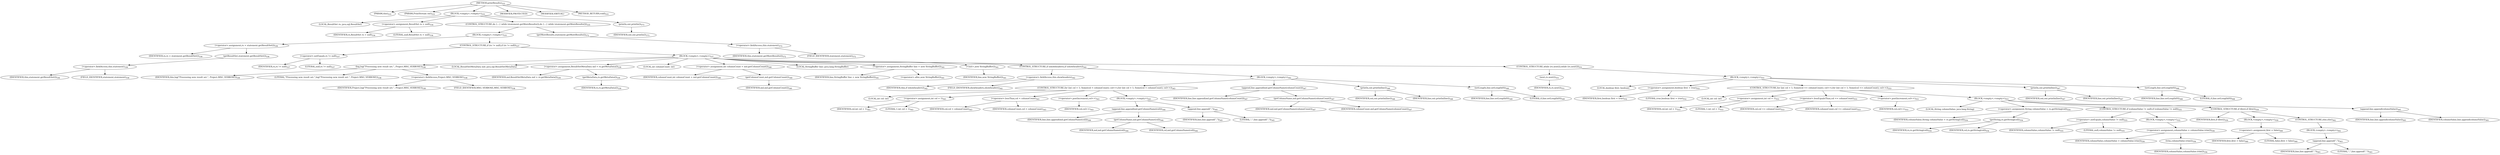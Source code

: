 digraph "printResults" {  
"1278" [label = <(METHOD,printResults)<SUB>533</SUB>> ]
"73" [label = <(PARAM,this)<SUB>533</SUB>> ]
"1279" [label = <(PARAM,PrintStream out)<SUB>533</SUB>> ]
"1280" [label = <(BLOCK,&lt;empty&gt;,&lt;empty&gt;)<SUB>533</SUB>> ]
"1281" [label = <(LOCAL,ResultSet rs: java.sql.ResultSet)> ]
"1282" [label = <(&lt;operator&gt;.assignment,ResultSet rs = null)<SUB>534</SUB>> ]
"1283" [label = <(IDENTIFIER,rs,ResultSet rs = null)<SUB>534</SUB>> ]
"1284" [label = <(LITERAL,null,ResultSet rs = null)<SUB>534</SUB>> ]
"1285" [label = <(CONTROL_STRUCTURE,do {...} while (statement.getMoreResults()),do {...} while (statement.getMoreResults()))<SUB>535</SUB>> ]
"1286" [label = <(BLOCK,&lt;empty&gt;,&lt;empty&gt;)<SUB>535</SUB>> ]
"1287" [label = <(&lt;operator&gt;.assignment,rs = statement.getResultSet())<SUB>536</SUB>> ]
"1288" [label = <(IDENTIFIER,rs,rs = statement.getResultSet())<SUB>536</SUB>> ]
"1289" [label = <(getResultSet,statement.getResultSet())<SUB>536</SUB>> ]
"1290" [label = <(&lt;operator&gt;.fieldAccess,this.statement)<SUB>536</SUB>> ]
"1291" [label = <(IDENTIFIER,this,statement.getResultSet())<SUB>536</SUB>> ]
"1292" [label = <(FIELD_IDENTIFIER,statement,statement)<SUB>536</SUB>> ]
"1293" [label = <(CONTROL_STRUCTURE,if (rs != null),if (rs != null))<SUB>537</SUB>> ]
"1294" [label = <(&lt;operator&gt;.notEquals,rs != null)<SUB>537</SUB>> ]
"1295" [label = <(IDENTIFIER,rs,rs != null)<SUB>537</SUB>> ]
"1296" [label = <(LITERAL,null,rs != null)<SUB>537</SUB>> ]
"1297" [label = <(BLOCK,&lt;empty&gt;,&lt;empty&gt;)<SUB>537</SUB>> ]
"1298" [label = <(log,log(&quot;Processing new result set.&quot;, Project.MSG_VERBOSE))<SUB>538</SUB>> ]
"72" [label = <(IDENTIFIER,this,log(&quot;Processing new result set.&quot;, Project.MSG_VERBOSE))<SUB>538</SUB>> ]
"1299" [label = <(LITERAL,&quot;Processing new result set.&quot;,log(&quot;Processing new result set.&quot;, Project.MSG_VERBOSE))<SUB>538</SUB>> ]
"1300" [label = <(&lt;operator&gt;.fieldAccess,Project.MSG_VERBOSE)<SUB>538</SUB>> ]
"1301" [label = <(IDENTIFIER,Project,log(&quot;Processing new result set.&quot;, Project.MSG_VERBOSE))<SUB>538</SUB>> ]
"1302" [label = <(FIELD_IDENTIFIER,MSG_VERBOSE,MSG_VERBOSE)<SUB>538</SUB>> ]
"1303" [label = <(LOCAL,ResultSetMetaData md: java.sql.ResultSetMetaData)> ]
"1304" [label = <(&lt;operator&gt;.assignment,ResultSetMetaData md = rs.getMetaData())<SUB>539</SUB>> ]
"1305" [label = <(IDENTIFIER,md,ResultSetMetaData md = rs.getMetaData())<SUB>539</SUB>> ]
"1306" [label = <(getMetaData,rs.getMetaData())<SUB>539</SUB>> ]
"1307" [label = <(IDENTIFIER,rs,rs.getMetaData())<SUB>539</SUB>> ]
"1308" [label = <(LOCAL,int columnCount: int)> ]
"1309" [label = <(&lt;operator&gt;.assignment,int columnCount = md.getColumnCount())<SUB>540</SUB>> ]
"1310" [label = <(IDENTIFIER,columnCount,int columnCount = md.getColumnCount())<SUB>540</SUB>> ]
"1311" [label = <(getColumnCount,md.getColumnCount())<SUB>540</SUB>> ]
"1312" [label = <(IDENTIFIER,md,md.getColumnCount())<SUB>540</SUB>> ]
"75" [label = <(LOCAL,StringBuffer line: java.lang.StringBuffer)> ]
"1313" [label = <(&lt;operator&gt;.assignment,StringBuffer line = new StringBuffer())<SUB>541</SUB>> ]
"1314" [label = <(IDENTIFIER,line,StringBuffer line = new StringBuffer())<SUB>541</SUB>> ]
"1315" [label = <(&lt;operator&gt;.alloc,new StringBuffer())<SUB>541</SUB>> ]
"1316" [label = <(&lt;init&gt;,new StringBuffer())<SUB>541</SUB>> ]
"74" [label = <(IDENTIFIER,line,new StringBuffer())<SUB>541</SUB>> ]
"1317" [label = <(CONTROL_STRUCTURE,if (showheaders),if (showheaders))<SUB>542</SUB>> ]
"1318" [label = <(&lt;operator&gt;.fieldAccess,this.showheaders)<SUB>542</SUB>> ]
"1319" [label = <(IDENTIFIER,this,if (showheaders))<SUB>542</SUB>> ]
"1320" [label = <(FIELD_IDENTIFIER,showheaders,showheaders)<SUB>542</SUB>> ]
"1321" [label = <(BLOCK,&lt;empty&gt;,&lt;empty&gt;)<SUB>542</SUB>> ]
"1322" [label = <(CONTROL_STRUCTURE,for (int col = 1; Some(col &lt; columnCount); col++),for (int col = 1; Some(col &lt; columnCount); col++))<SUB>543</SUB>> ]
"1323" [label = <(LOCAL,int col: int)> ]
"1324" [label = <(&lt;operator&gt;.assignment,int col = 1)<SUB>543</SUB>> ]
"1325" [label = <(IDENTIFIER,col,int col = 1)<SUB>543</SUB>> ]
"1326" [label = <(LITERAL,1,int col = 1)<SUB>543</SUB>> ]
"1327" [label = <(&lt;operator&gt;.lessThan,col &lt; columnCount)<SUB>543</SUB>> ]
"1328" [label = <(IDENTIFIER,col,col &lt; columnCount)<SUB>543</SUB>> ]
"1329" [label = <(IDENTIFIER,columnCount,col &lt; columnCount)<SUB>543</SUB>> ]
"1330" [label = <(&lt;operator&gt;.postIncrement,col++)<SUB>543</SUB>> ]
"1331" [label = <(IDENTIFIER,col,col++)<SUB>543</SUB>> ]
"1332" [label = <(BLOCK,&lt;empty&gt;,&lt;empty&gt;)<SUB>543</SUB>> ]
"1333" [label = <(append,line.append(md.getColumnName(col)))<SUB>544</SUB>> ]
"1334" [label = <(IDENTIFIER,line,line.append(md.getColumnName(col)))<SUB>544</SUB>> ]
"1335" [label = <(getColumnName,md.getColumnName(col))<SUB>544</SUB>> ]
"1336" [label = <(IDENTIFIER,md,md.getColumnName(col))<SUB>544</SUB>> ]
"1337" [label = <(IDENTIFIER,col,md.getColumnName(col))<SUB>544</SUB>> ]
"1338" [label = <(append,line.append(&quot;,&quot;))<SUB>545</SUB>> ]
"1339" [label = <(IDENTIFIER,line,line.append(&quot;,&quot;))<SUB>545</SUB>> ]
"1340" [label = <(LITERAL,&quot;,&quot;,line.append(&quot;,&quot;))<SUB>545</SUB>> ]
"1341" [label = <(append,line.append(md.getColumnName(columnCount)))<SUB>547</SUB>> ]
"1342" [label = <(IDENTIFIER,line,line.append(md.getColumnName(columnCount)))<SUB>547</SUB>> ]
"1343" [label = <(getColumnName,md.getColumnName(columnCount))<SUB>547</SUB>> ]
"1344" [label = <(IDENTIFIER,md,md.getColumnName(columnCount))<SUB>547</SUB>> ]
"1345" [label = <(IDENTIFIER,columnCount,md.getColumnName(columnCount))<SUB>547</SUB>> ]
"1346" [label = <(println,out.println(line))<SUB>548</SUB>> ]
"1347" [label = <(IDENTIFIER,out,out.println(line))<SUB>548</SUB>> ]
"1348" [label = <(IDENTIFIER,line,out.println(line))<SUB>548</SUB>> ]
"1349" [label = <(setLength,line.setLength(0))<SUB>549</SUB>> ]
"1350" [label = <(IDENTIFIER,line,line.setLength(0))<SUB>549</SUB>> ]
"1351" [label = <(LITERAL,0,line.setLength(0))<SUB>549</SUB>> ]
"1352" [label = <(CONTROL_STRUCTURE,while (rs.next()),while (rs.next()))<SUB>551</SUB>> ]
"1353" [label = <(next,rs.next())<SUB>551</SUB>> ]
"1354" [label = <(IDENTIFIER,rs,rs.next())<SUB>551</SUB>> ]
"1355" [label = <(BLOCK,&lt;empty&gt;,&lt;empty&gt;)<SUB>551</SUB>> ]
"1356" [label = <(LOCAL,boolean first: boolean)> ]
"1357" [label = <(&lt;operator&gt;.assignment,boolean first = true)<SUB>552</SUB>> ]
"1358" [label = <(IDENTIFIER,first,boolean first = true)<SUB>552</SUB>> ]
"1359" [label = <(LITERAL,true,boolean first = true)<SUB>552</SUB>> ]
"1360" [label = <(CONTROL_STRUCTURE,for (int col = 1; Some(col &lt;= columnCount); col++),for (int col = 1; Some(col &lt;= columnCount); col++))<SUB>553</SUB>> ]
"1361" [label = <(LOCAL,int col: int)> ]
"1362" [label = <(&lt;operator&gt;.assignment,int col = 1)<SUB>553</SUB>> ]
"1363" [label = <(IDENTIFIER,col,int col = 1)<SUB>553</SUB>> ]
"1364" [label = <(LITERAL,1,int col = 1)<SUB>553</SUB>> ]
"1365" [label = <(&lt;operator&gt;.lessEqualsThan,col &lt;= columnCount)<SUB>553</SUB>> ]
"1366" [label = <(IDENTIFIER,col,col &lt;= columnCount)<SUB>553</SUB>> ]
"1367" [label = <(IDENTIFIER,columnCount,col &lt;= columnCount)<SUB>553</SUB>> ]
"1368" [label = <(&lt;operator&gt;.postIncrement,col++)<SUB>553</SUB>> ]
"1369" [label = <(IDENTIFIER,col,col++)<SUB>553</SUB>> ]
"1370" [label = <(BLOCK,&lt;empty&gt;,&lt;empty&gt;)<SUB>553</SUB>> ]
"1371" [label = <(LOCAL,String columnValue: java.lang.String)> ]
"1372" [label = <(&lt;operator&gt;.assignment,String columnValue = rs.getString(col))<SUB>554</SUB>> ]
"1373" [label = <(IDENTIFIER,columnValue,String columnValue = rs.getString(col))<SUB>554</SUB>> ]
"1374" [label = <(getString,rs.getString(col))<SUB>554</SUB>> ]
"1375" [label = <(IDENTIFIER,rs,rs.getString(col))<SUB>554</SUB>> ]
"1376" [label = <(IDENTIFIER,col,rs.getString(col))<SUB>554</SUB>> ]
"1377" [label = <(CONTROL_STRUCTURE,if (columnValue != null),if (columnValue != null))<SUB>555</SUB>> ]
"1378" [label = <(&lt;operator&gt;.notEquals,columnValue != null)<SUB>555</SUB>> ]
"1379" [label = <(IDENTIFIER,columnValue,columnValue != null)<SUB>555</SUB>> ]
"1380" [label = <(LITERAL,null,columnValue != null)<SUB>555</SUB>> ]
"1381" [label = <(BLOCK,&lt;empty&gt;,&lt;empty&gt;)<SUB>555</SUB>> ]
"1382" [label = <(&lt;operator&gt;.assignment,columnValue = columnValue.trim())<SUB>556</SUB>> ]
"1383" [label = <(IDENTIFIER,columnValue,columnValue = columnValue.trim())<SUB>556</SUB>> ]
"1384" [label = <(trim,columnValue.trim())<SUB>556</SUB>> ]
"1385" [label = <(IDENTIFIER,columnValue,columnValue.trim())<SUB>556</SUB>> ]
"1386" [label = <(CONTROL_STRUCTURE,if (first),if (first))<SUB>559</SUB>> ]
"1387" [label = <(IDENTIFIER,first,if (first))<SUB>559</SUB>> ]
"1388" [label = <(BLOCK,&lt;empty&gt;,&lt;empty&gt;)<SUB>559</SUB>> ]
"1389" [label = <(&lt;operator&gt;.assignment,first = false)<SUB>560</SUB>> ]
"1390" [label = <(IDENTIFIER,first,first = false)<SUB>560</SUB>> ]
"1391" [label = <(LITERAL,false,first = false)<SUB>560</SUB>> ]
"1392" [label = <(CONTROL_STRUCTURE,else,else)<SUB>562</SUB>> ]
"1393" [label = <(BLOCK,&lt;empty&gt;,&lt;empty&gt;)<SUB>562</SUB>> ]
"1394" [label = <(append,line.append(&quot;,&quot;))<SUB>563</SUB>> ]
"1395" [label = <(IDENTIFIER,line,line.append(&quot;,&quot;))<SUB>563</SUB>> ]
"1396" [label = <(LITERAL,&quot;,&quot;,line.append(&quot;,&quot;))<SUB>563</SUB>> ]
"1397" [label = <(append,line.append(columnValue))<SUB>565</SUB>> ]
"1398" [label = <(IDENTIFIER,line,line.append(columnValue))<SUB>565</SUB>> ]
"1399" [label = <(IDENTIFIER,columnValue,line.append(columnValue))<SUB>565</SUB>> ]
"1400" [label = <(println,out.println(line))<SUB>567</SUB>> ]
"1401" [label = <(IDENTIFIER,out,out.println(line))<SUB>567</SUB>> ]
"1402" [label = <(IDENTIFIER,line,out.println(line))<SUB>567</SUB>> ]
"1403" [label = <(setLength,line.setLength(0))<SUB>568</SUB>> ]
"1404" [label = <(IDENTIFIER,line,line.setLength(0))<SUB>568</SUB>> ]
"1405" [label = <(LITERAL,0,line.setLength(0))<SUB>568</SUB>> ]
"1406" [label = <(getMoreResults,statement.getMoreResults())<SUB>572</SUB>> ]
"1407" [label = <(&lt;operator&gt;.fieldAccess,this.statement)<SUB>572</SUB>> ]
"1408" [label = <(IDENTIFIER,this,statement.getMoreResults())<SUB>572</SUB>> ]
"1409" [label = <(FIELD_IDENTIFIER,statement,statement)<SUB>572</SUB>> ]
"1410" [label = <(println,out.println())<SUB>573</SUB>> ]
"1411" [label = <(IDENTIFIER,out,out.println())<SUB>573</SUB>> ]
"1412" [label = <(MODIFIER,PROTECTED)> ]
"1413" [label = <(MODIFIER,VIRTUAL)> ]
"1414" [label = <(METHOD_RETURN,void)<SUB>533</SUB>> ]
  "1278" -> "73" 
  "1278" -> "1279" 
  "1278" -> "1280" 
  "1278" -> "1412" 
  "1278" -> "1413" 
  "1278" -> "1414" 
  "1280" -> "1281" 
  "1280" -> "1282" 
  "1280" -> "1285" 
  "1280" -> "1410" 
  "1282" -> "1283" 
  "1282" -> "1284" 
  "1285" -> "1286" 
  "1285" -> "1406" 
  "1286" -> "1287" 
  "1286" -> "1293" 
  "1287" -> "1288" 
  "1287" -> "1289" 
  "1289" -> "1290" 
  "1290" -> "1291" 
  "1290" -> "1292" 
  "1293" -> "1294" 
  "1293" -> "1297" 
  "1294" -> "1295" 
  "1294" -> "1296" 
  "1297" -> "1298" 
  "1297" -> "1303" 
  "1297" -> "1304" 
  "1297" -> "1308" 
  "1297" -> "1309" 
  "1297" -> "75" 
  "1297" -> "1313" 
  "1297" -> "1316" 
  "1297" -> "1317" 
  "1297" -> "1352" 
  "1298" -> "72" 
  "1298" -> "1299" 
  "1298" -> "1300" 
  "1300" -> "1301" 
  "1300" -> "1302" 
  "1304" -> "1305" 
  "1304" -> "1306" 
  "1306" -> "1307" 
  "1309" -> "1310" 
  "1309" -> "1311" 
  "1311" -> "1312" 
  "1313" -> "1314" 
  "1313" -> "1315" 
  "1316" -> "74" 
  "1317" -> "1318" 
  "1317" -> "1321" 
  "1318" -> "1319" 
  "1318" -> "1320" 
  "1321" -> "1322" 
  "1321" -> "1341" 
  "1321" -> "1346" 
  "1321" -> "1349" 
  "1322" -> "1323" 
  "1322" -> "1324" 
  "1322" -> "1327" 
  "1322" -> "1330" 
  "1322" -> "1332" 
  "1324" -> "1325" 
  "1324" -> "1326" 
  "1327" -> "1328" 
  "1327" -> "1329" 
  "1330" -> "1331" 
  "1332" -> "1333" 
  "1332" -> "1338" 
  "1333" -> "1334" 
  "1333" -> "1335" 
  "1335" -> "1336" 
  "1335" -> "1337" 
  "1338" -> "1339" 
  "1338" -> "1340" 
  "1341" -> "1342" 
  "1341" -> "1343" 
  "1343" -> "1344" 
  "1343" -> "1345" 
  "1346" -> "1347" 
  "1346" -> "1348" 
  "1349" -> "1350" 
  "1349" -> "1351" 
  "1352" -> "1353" 
  "1352" -> "1355" 
  "1353" -> "1354" 
  "1355" -> "1356" 
  "1355" -> "1357" 
  "1355" -> "1360" 
  "1355" -> "1400" 
  "1355" -> "1403" 
  "1357" -> "1358" 
  "1357" -> "1359" 
  "1360" -> "1361" 
  "1360" -> "1362" 
  "1360" -> "1365" 
  "1360" -> "1368" 
  "1360" -> "1370" 
  "1362" -> "1363" 
  "1362" -> "1364" 
  "1365" -> "1366" 
  "1365" -> "1367" 
  "1368" -> "1369" 
  "1370" -> "1371" 
  "1370" -> "1372" 
  "1370" -> "1377" 
  "1370" -> "1386" 
  "1370" -> "1397" 
  "1372" -> "1373" 
  "1372" -> "1374" 
  "1374" -> "1375" 
  "1374" -> "1376" 
  "1377" -> "1378" 
  "1377" -> "1381" 
  "1378" -> "1379" 
  "1378" -> "1380" 
  "1381" -> "1382" 
  "1382" -> "1383" 
  "1382" -> "1384" 
  "1384" -> "1385" 
  "1386" -> "1387" 
  "1386" -> "1388" 
  "1386" -> "1392" 
  "1388" -> "1389" 
  "1389" -> "1390" 
  "1389" -> "1391" 
  "1392" -> "1393" 
  "1393" -> "1394" 
  "1394" -> "1395" 
  "1394" -> "1396" 
  "1397" -> "1398" 
  "1397" -> "1399" 
  "1400" -> "1401" 
  "1400" -> "1402" 
  "1403" -> "1404" 
  "1403" -> "1405" 
  "1406" -> "1407" 
  "1407" -> "1408" 
  "1407" -> "1409" 
  "1410" -> "1411" 
}
